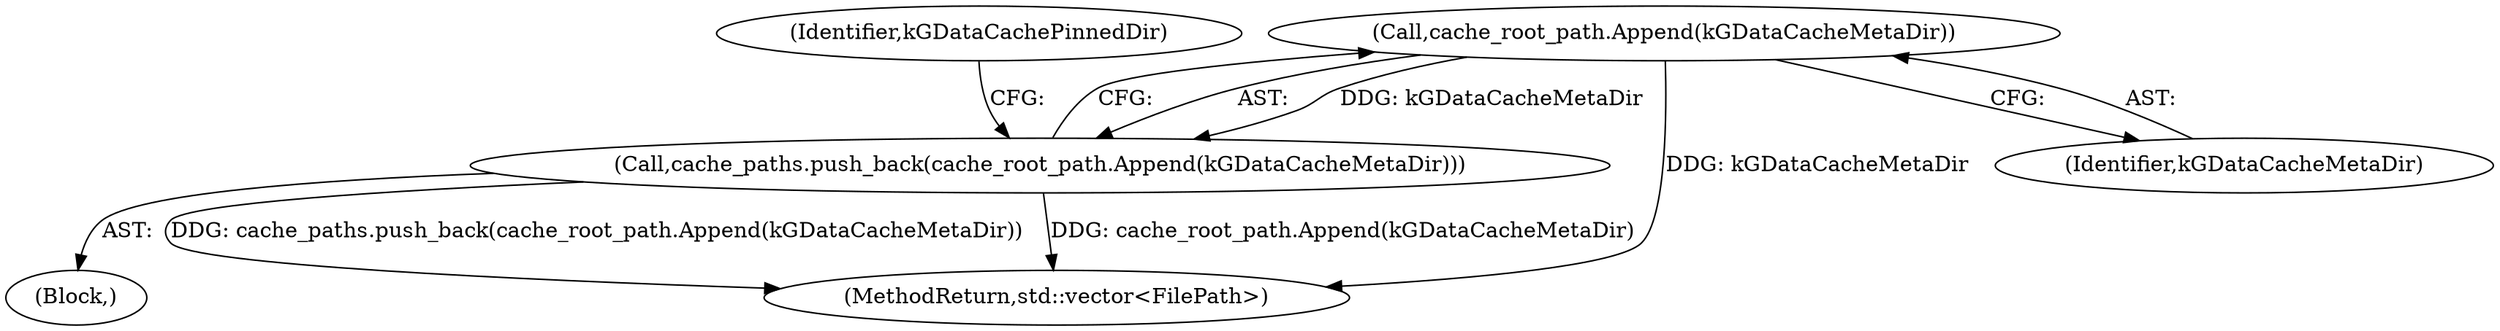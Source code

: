 digraph "1_Chrome_baef1ffd73db183ca50c854e1779ed7f6e5100a8_0@del" {
"1000105" [label="(Call,cache_root_path.Append(kGDataCacheMetaDir))"];
"1000104" [label="(Call,cache_paths.push_back(cache_root_path.Append(kGDataCacheMetaDir)))"];
"1000102" [label="(Block,)"];
"1000105" [label="(Call,cache_root_path.Append(kGDataCacheMetaDir))"];
"1000127" [label="(MethodReturn,std::vector<FilePath>)"];
"1000106" [label="(Identifier,kGDataCacheMetaDir)"];
"1000104" [label="(Call,cache_paths.push_back(cache_root_path.Append(kGDataCacheMetaDir)))"];
"1000109" [label="(Identifier,kGDataCachePinnedDir)"];
"1000105" -> "1000104"  [label="AST: "];
"1000105" -> "1000106"  [label="CFG: "];
"1000106" -> "1000105"  [label="AST: "];
"1000104" -> "1000105"  [label="CFG: "];
"1000105" -> "1000127"  [label="DDG: kGDataCacheMetaDir"];
"1000105" -> "1000104"  [label="DDG: kGDataCacheMetaDir"];
"1000104" -> "1000102"  [label="AST: "];
"1000109" -> "1000104"  [label="CFG: "];
"1000104" -> "1000127"  [label="DDG: cache_paths.push_back(cache_root_path.Append(kGDataCacheMetaDir))"];
"1000104" -> "1000127"  [label="DDG: cache_root_path.Append(kGDataCacheMetaDir)"];
}

